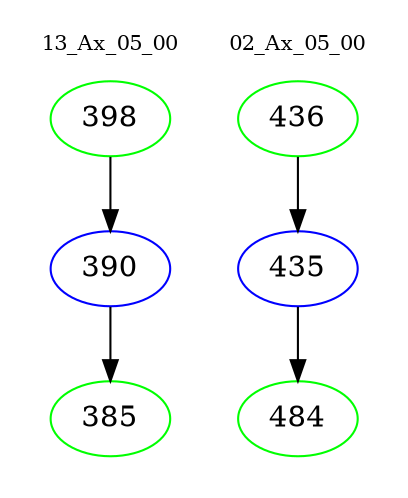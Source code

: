 digraph{
subgraph cluster_0 {
color = white
label = "13_Ax_05_00";
fontsize=10;
T0_398 [label="398", color="green"]
T0_398 -> T0_390 [color="black"]
T0_390 [label="390", color="blue"]
T0_390 -> T0_385 [color="black"]
T0_385 [label="385", color="green"]
}
subgraph cluster_1 {
color = white
label = "02_Ax_05_00";
fontsize=10;
T1_436 [label="436", color="green"]
T1_436 -> T1_435 [color="black"]
T1_435 [label="435", color="blue"]
T1_435 -> T1_484 [color="black"]
T1_484 [label="484", color="green"]
}
}
